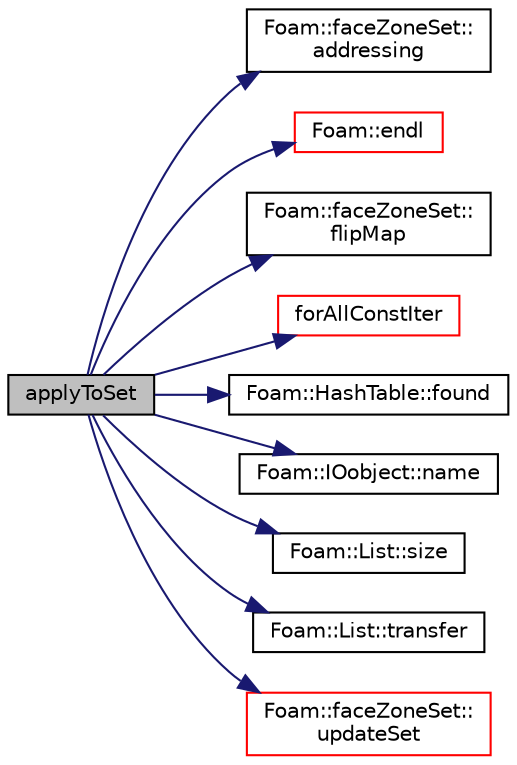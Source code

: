 digraph "applyToSet"
{
  bgcolor="transparent";
  edge [fontname="Helvetica",fontsize="10",labelfontname="Helvetica",labelfontsize="10"];
  node [fontname="Helvetica",fontsize="10",shape=record];
  rankdir="LR";
  Node858 [label="applyToSet",height=0.2,width=0.4,color="black", fillcolor="grey75", style="filled", fontcolor="black"];
  Node858 -> Node859 [color="midnightblue",fontsize="10",style="solid",fontname="Helvetica"];
  Node859 [label="Foam::faceZoneSet::\laddressing",height=0.2,width=0.4,color="black",URL="$a26585.html#abe4a52e464439857d1db72855d722d49"];
  Node858 -> Node860 [color="midnightblue",fontsize="10",style="solid",fontname="Helvetica"];
  Node860 [label="Foam::endl",height=0.2,width=0.4,color="red",URL="$a21851.html#a2db8fe02a0d3909e9351bb4275b23ce4",tooltip="Add newline and flush stream. "];
  Node858 -> Node862 [color="midnightblue",fontsize="10",style="solid",fontname="Helvetica"];
  Node862 [label="Foam::faceZoneSet::\lflipMap",height=0.2,width=0.4,color="black",URL="$a26585.html#a03ecd61e4e943657de29efcacd488b19"];
  Node858 -> Node863 [color="midnightblue",fontsize="10",style="solid",fontname="Helvetica"];
  Node863 [label="forAllConstIter",height=0.2,width=0.4,color="red",URL="$a39311.html#ae21e2836509b0fa7f7cedf6493b11b09"];
  Node858 -> Node1158 [color="midnightblue",fontsize="10",style="solid",fontname="Helvetica"];
  Node1158 [label="Foam::HashTable::found",height=0.2,width=0.4,color="black",URL="$a26841.html#a9a7a02c333e3e98344a1e5b891c4d985",tooltip="Return true if hashedEntry is found in table. "];
  Node858 -> Node925 [color="midnightblue",fontsize="10",style="solid",fontname="Helvetica"];
  Node925 [label="Foam::IOobject::name",height=0.2,width=0.4,color="black",URL="$a27249.html#acc80e00a8ac919288fb55bd14cc88bf6",tooltip="Return name. "];
  Node858 -> Node959 [color="midnightblue",fontsize="10",style="solid",fontname="Helvetica"];
  Node959 [label="Foam::List::size",height=0.2,width=0.4,color="black",URL="$a26833.html#a8a5f6fa29bd4b500caf186f60245b384",tooltip="Override size to be inconsistent with allocated storage. "];
  Node858 -> Node1159 [color="midnightblue",fontsize="10",style="solid",fontname="Helvetica"];
  Node1159 [label="Foam::List::transfer",height=0.2,width=0.4,color="black",URL="$a26833.html#a25ad1d2084d16b234b0cf91c07e832c0",tooltip="Transfer the contents of the argument List into this list. "];
  Node858 -> Node1160 [color="midnightblue",fontsize="10",style="solid",fontname="Helvetica"];
  Node1160 [label="Foam::faceZoneSet::\lupdateSet",height=0.2,width=0.4,color="red",URL="$a26585.html#afc9e2e914d3928dd7281d2ac71452052",tooltip="Sort addressing and make faceSet part consistent with addressing. "];
}
